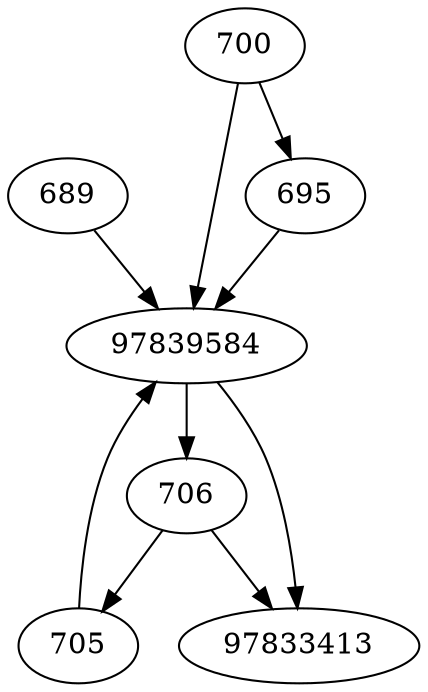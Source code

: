 strict digraph  {
97839584;
705;
706;
97833413;
689;
695;
700;
97839584 -> 706;
97839584 -> 97833413;
705 -> 97839584;
706 -> 97833413;
706 -> 705;
689 -> 97839584;
695 -> 97839584;
700 -> 97839584;
700 -> 695;
}
